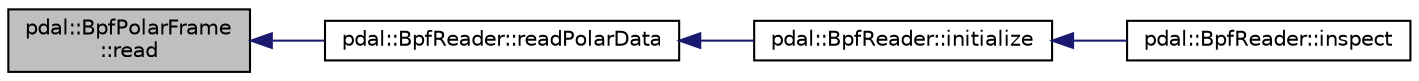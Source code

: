 digraph "pdal::BpfPolarFrame::read"
{
  edge [fontname="Helvetica",fontsize="10",labelfontname="Helvetica",labelfontsize="10"];
  node [fontname="Helvetica",fontsize="10",shape=record];
  rankdir="LR";
  Node1 [label="pdal::BpfPolarFrame\l::read",height=0.2,width=0.4,color="black", fillcolor="grey75", style="filled", fontcolor="black"];
  Node1 -> Node2 [dir="back",color="midnightblue",fontsize="10",style="solid",fontname="Helvetica"];
  Node2 [label="pdal::BpfReader::readPolarData",height=0.2,width=0.4,color="black", fillcolor="white", style="filled",URL="$classpdal_1_1BpfReader.html#a4ebc9701eff7e011ba31be4205487951"];
  Node2 -> Node3 [dir="back",color="midnightblue",fontsize="10",style="solid",fontname="Helvetica"];
  Node3 [label="pdal::BpfReader::initialize",height=0.2,width=0.4,color="black", fillcolor="white", style="filled",URL="$classpdal_1_1BpfReader.html#ab7dd5387cb7f88c2c5bbbc1d4838be50"];
  Node3 -> Node4 [dir="back",color="midnightblue",fontsize="10",style="solid",fontname="Helvetica"];
  Node4 [label="pdal::BpfReader::inspect",height=0.2,width=0.4,color="black", fillcolor="white", style="filled",URL="$classpdal_1_1BpfReader.html#accb0283f384ad927abc5f37881be748c"];
}
